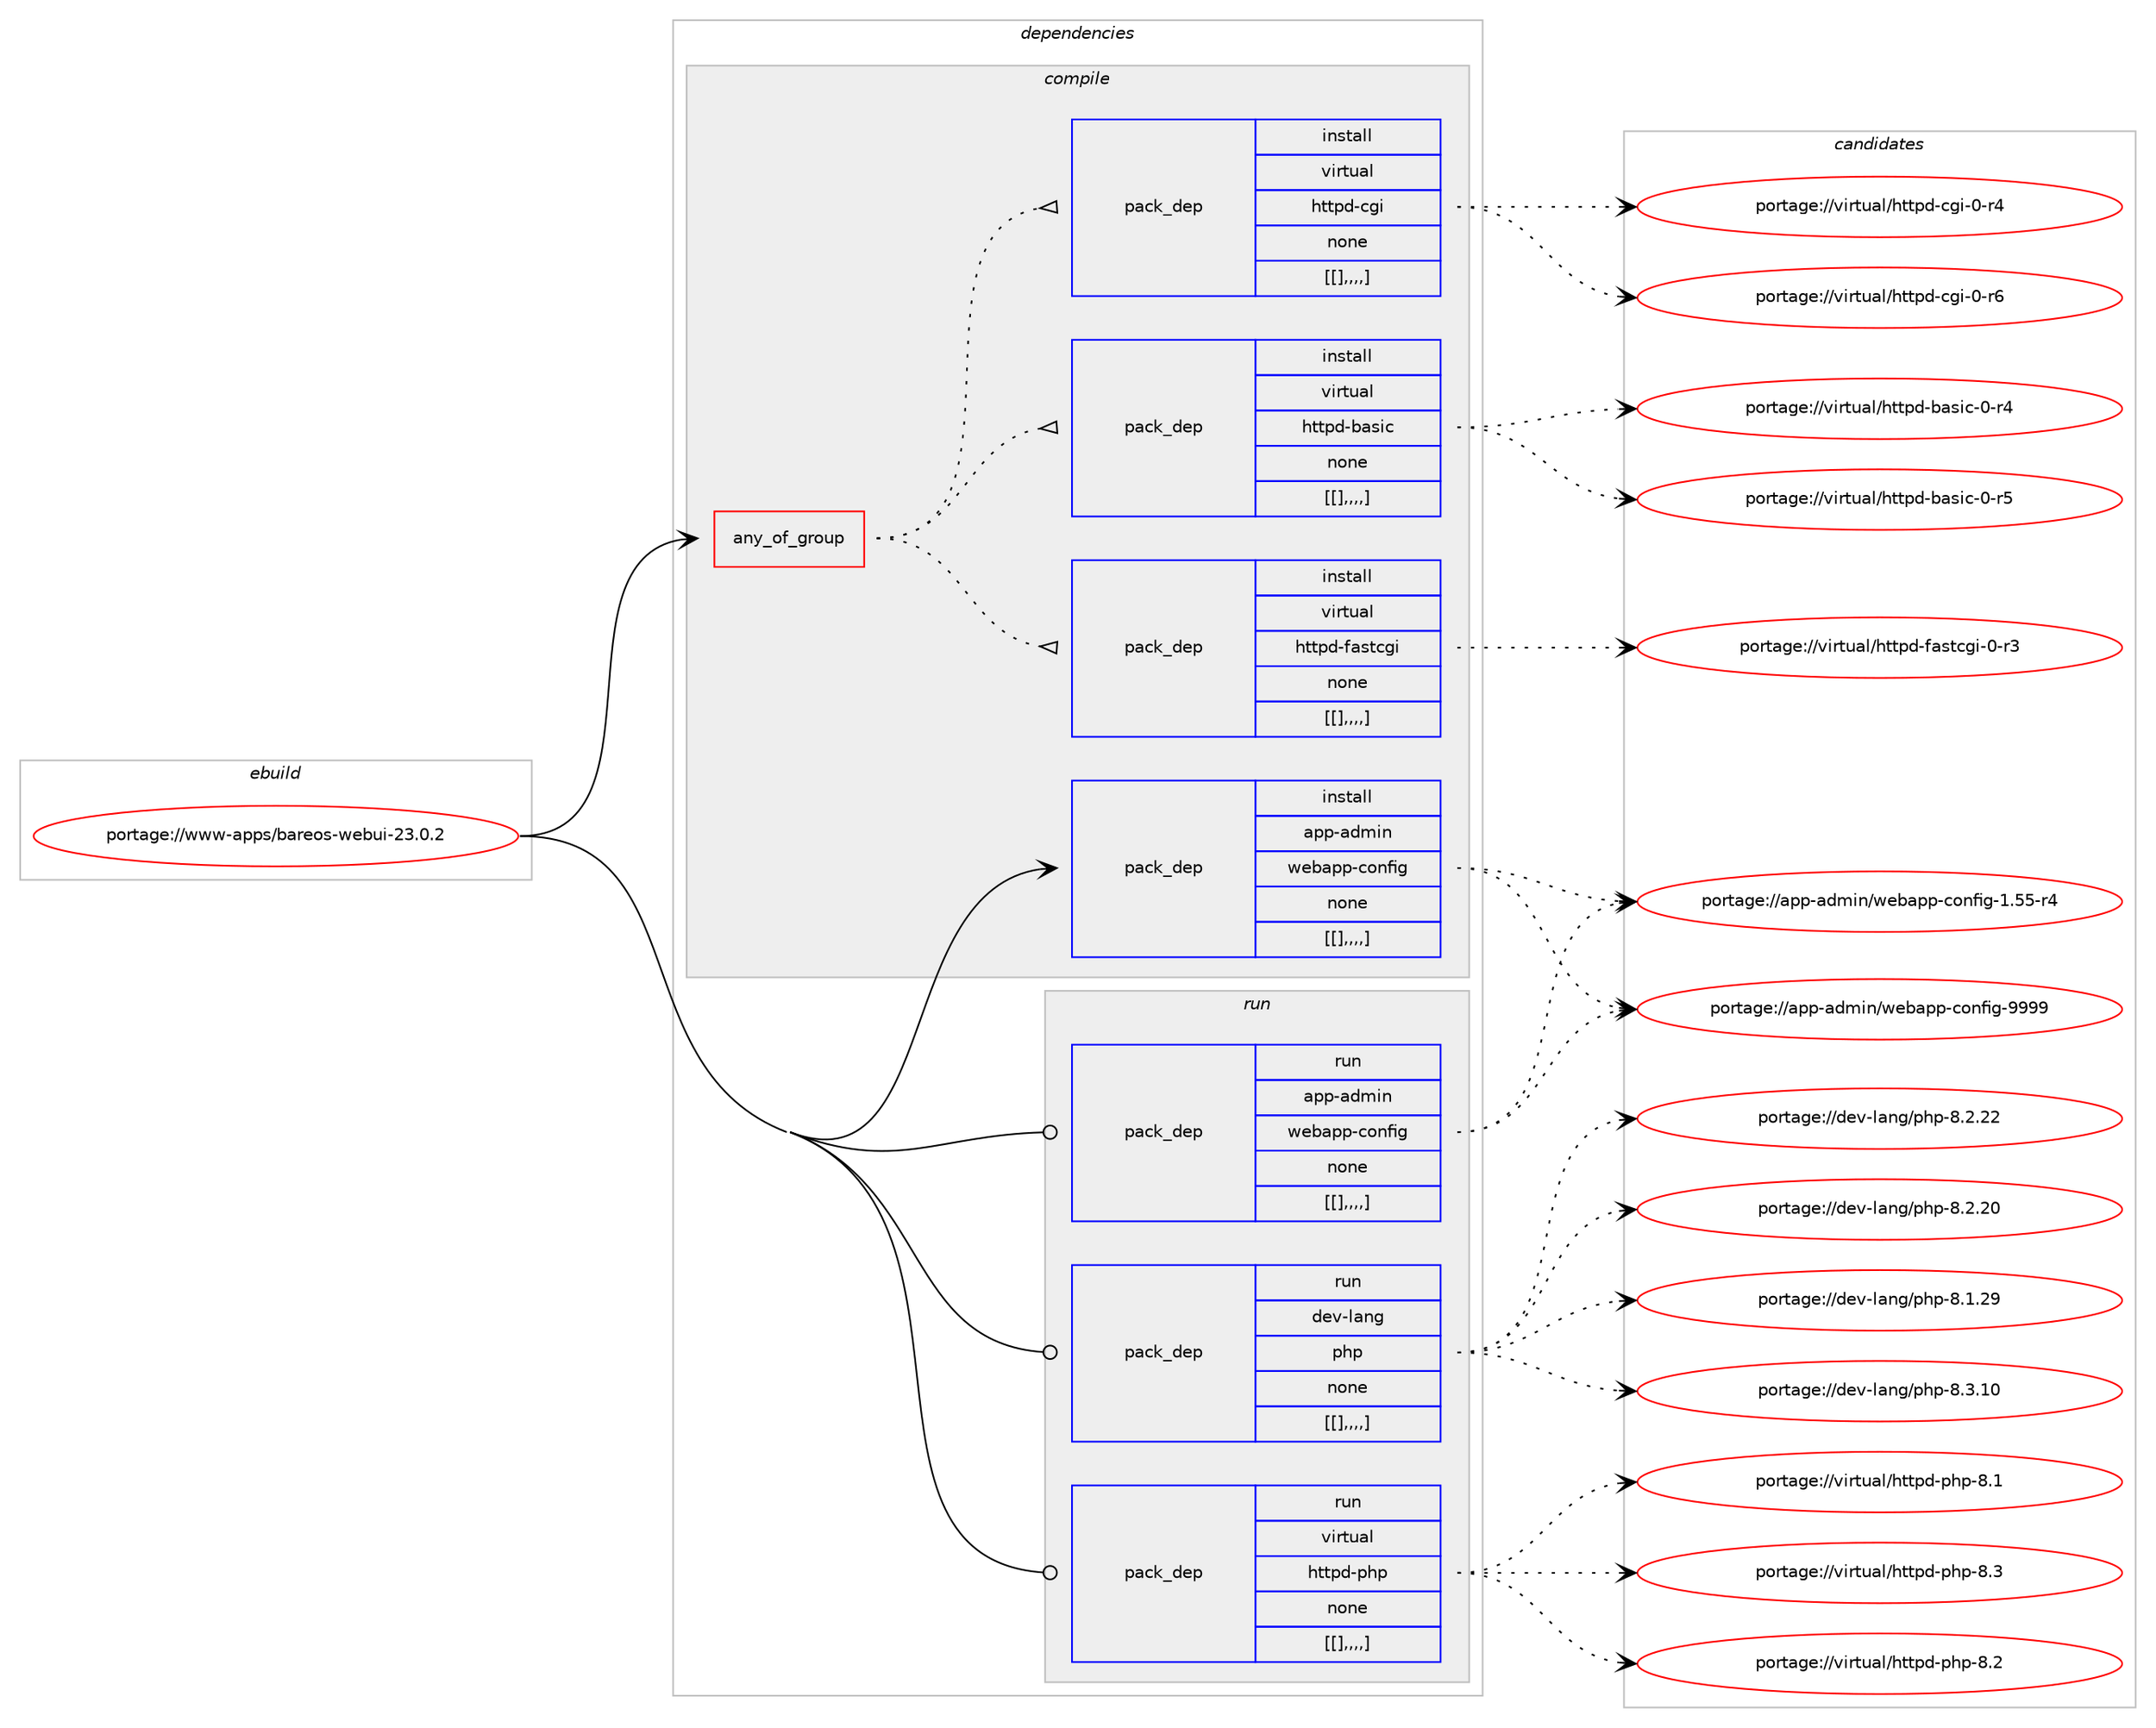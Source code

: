 digraph prolog {

# *************
# Graph options
# *************

newrank=true;
concentrate=true;
compound=true;
graph [rankdir=LR,fontname=Helvetica,fontsize=10,ranksep=1.5];#, ranksep=2.5, nodesep=0.2];
edge  [arrowhead=vee];
node  [fontname=Helvetica,fontsize=10];

# **********
# The ebuild
# **********

subgraph cluster_leftcol {
color=gray;
label=<<i>ebuild</i>>;
id [label="portage://www-apps/bareos-webui-23.0.2", color=red, width=4, href="../www-apps/bareos-webui-23.0.2.svg"];
}

# ****************
# The dependencies
# ****************

subgraph cluster_midcol {
color=gray;
label=<<i>dependencies</i>>;
subgraph cluster_compile {
fillcolor="#eeeeee";
style=filled;
label=<<i>compile</i>>;
subgraph any3168 {
dependency464114 [label=<<TABLE BORDER="0" CELLBORDER="1" CELLSPACING="0" CELLPADDING="4"><TR><TD CELLPADDING="10">any_of_group</TD></TR></TABLE>>, shape=none, color=red];subgraph pack337234 {
dependency464115 [label=<<TABLE BORDER="0" CELLBORDER="1" CELLSPACING="0" CELLPADDING="4" WIDTH="220"><TR><TD ROWSPAN="6" CELLPADDING="30">pack_dep</TD></TR><TR><TD WIDTH="110">install</TD></TR><TR><TD>virtual</TD></TR><TR><TD>httpd-basic</TD></TR><TR><TD>none</TD></TR><TR><TD>[[],,,,]</TD></TR></TABLE>>, shape=none, color=blue];
}
dependency464114:e -> dependency464115:w [weight=20,style="dotted",arrowhead="oinv"];
subgraph pack337235 {
dependency464116 [label=<<TABLE BORDER="0" CELLBORDER="1" CELLSPACING="0" CELLPADDING="4" WIDTH="220"><TR><TD ROWSPAN="6" CELLPADDING="30">pack_dep</TD></TR><TR><TD WIDTH="110">install</TD></TR><TR><TD>virtual</TD></TR><TR><TD>httpd-cgi</TD></TR><TR><TD>none</TD></TR><TR><TD>[[],,,,]</TD></TR></TABLE>>, shape=none, color=blue];
}
dependency464114:e -> dependency464116:w [weight=20,style="dotted",arrowhead="oinv"];
subgraph pack337236 {
dependency464117 [label=<<TABLE BORDER="0" CELLBORDER="1" CELLSPACING="0" CELLPADDING="4" WIDTH="220"><TR><TD ROWSPAN="6" CELLPADDING="30">pack_dep</TD></TR><TR><TD WIDTH="110">install</TD></TR><TR><TD>virtual</TD></TR><TR><TD>httpd-fastcgi</TD></TR><TR><TD>none</TD></TR><TR><TD>[[],,,,]</TD></TR></TABLE>>, shape=none, color=blue];
}
dependency464114:e -> dependency464117:w [weight=20,style="dotted",arrowhead="oinv"];
}
id:e -> dependency464114:w [weight=20,style="solid",arrowhead="vee"];
subgraph pack337237 {
dependency464118 [label=<<TABLE BORDER="0" CELLBORDER="1" CELLSPACING="0" CELLPADDING="4" WIDTH="220"><TR><TD ROWSPAN="6" CELLPADDING="30">pack_dep</TD></TR><TR><TD WIDTH="110">install</TD></TR><TR><TD>app-admin</TD></TR><TR><TD>webapp-config</TD></TR><TR><TD>none</TD></TR><TR><TD>[[],,,,]</TD></TR></TABLE>>, shape=none, color=blue];
}
id:e -> dependency464118:w [weight=20,style="solid",arrowhead="vee"];
}
subgraph cluster_compileandrun {
fillcolor="#eeeeee";
style=filled;
label=<<i>compile and run</i>>;
}
subgraph cluster_run {
fillcolor="#eeeeee";
style=filled;
label=<<i>run</i>>;
subgraph pack337238 {
dependency464119 [label=<<TABLE BORDER="0" CELLBORDER="1" CELLSPACING="0" CELLPADDING="4" WIDTH="220"><TR><TD ROWSPAN="6" CELLPADDING="30">pack_dep</TD></TR><TR><TD WIDTH="110">run</TD></TR><TR><TD>app-admin</TD></TR><TR><TD>webapp-config</TD></TR><TR><TD>none</TD></TR><TR><TD>[[],,,,]</TD></TR></TABLE>>, shape=none, color=blue];
}
id:e -> dependency464119:w [weight=20,style="solid",arrowhead="odot"];
subgraph pack337239 {
dependency464120 [label=<<TABLE BORDER="0" CELLBORDER="1" CELLSPACING="0" CELLPADDING="4" WIDTH="220"><TR><TD ROWSPAN="6" CELLPADDING="30">pack_dep</TD></TR><TR><TD WIDTH="110">run</TD></TR><TR><TD>dev-lang</TD></TR><TR><TD>php</TD></TR><TR><TD>none</TD></TR><TR><TD>[[],,,,]</TD></TR></TABLE>>, shape=none, color=blue];
}
id:e -> dependency464120:w [weight=20,style="solid",arrowhead="odot"];
subgraph pack337240 {
dependency464121 [label=<<TABLE BORDER="0" CELLBORDER="1" CELLSPACING="0" CELLPADDING="4" WIDTH="220"><TR><TD ROWSPAN="6" CELLPADDING="30">pack_dep</TD></TR><TR><TD WIDTH="110">run</TD></TR><TR><TD>virtual</TD></TR><TR><TD>httpd-php</TD></TR><TR><TD>none</TD></TR><TR><TD>[[],,,,]</TD></TR></TABLE>>, shape=none, color=blue];
}
id:e -> dependency464121:w [weight=20,style="solid",arrowhead="odot"];
}
}

# **************
# The candidates
# **************

subgraph cluster_choices {
rank=same;
color=gray;
label=<<i>candidates</i>>;

subgraph choice337234 {
color=black;
nodesep=1;
choice11810511411611797108471041161161121004598971151059945484511453 [label="portage://virtual/httpd-basic-0-r5", color=red, width=4,href="../virtual/httpd-basic-0-r5.svg"];
choice11810511411611797108471041161161121004598971151059945484511452 [label="portage://virtual/httpd-basic-0-r4", color=red, width=4,href="../virtual/httpd-basic-0-r4.svg"];
dependency464115:e -> choice11810511411611797108471041161161121004598971151059945484511453:w [style=dotted,weight="100"];
dependency464115:e -> choice11810511411611797108471041161161121004598971151059945484511452:w [style=dotted,weight="100"];
}
subgraph choice337235 {
color=black;
nodesep=1;
choice1181051141161179710847104116116112100459910310545484511454 [label="portage://virtual/httpd-cgi-0-r6", color=red, width=4,href="../virtual/httpd-cgi-0-r6.svg"];
choice1181051141161179710847104116116112100459910310545484511452 [label="portage://virtual/httpd-cgi-0-r4", color=red, width=4,href="../virtual/httpd-cgi-0-r4.svg"];
dependency464116:e -> choice1181051141161179710847104116116112100459910310545484511454:w [style=dotted,weight="100"];
dependency464116:e -> choice1181051141161179710847104116116112100459910310545484511452:w [style=dotted,weight="100"];
}
subgraph choice337236 {
color=black;
nodesep=1;
choice118105114116117971084710411611611210045102971151169910310545484511451 [label="portage://virtual/httpd-fastcgi-0-r3", color=red, width=4,href="../virtual/httpd-fastcgi-0-r3.svg"];
dependency464117:e -> choice118105114116117971084710411611611210045102971151169910310545484511451:w [style=dotted,weight="100"];
}
subgraph choice337237 {
color=black;
nodesep=1;
choice97112112459710010910511047119101989711211245991111101021051034557575757 [label="portage://app-admin/webapp-config-9999", color=red, width=4,href="../app-admin/webapp-config-9999.svg"];
choice971121124597100109105110471191019897112112459911111010210510345494653534511452 [label="portage://app-admin/webapp-config-1.55-r4", color=red, width=4,href="../app-admin/webapp-config-1.55-r4.svg"];
dependency464118:e -> choice97112112459710010910511047119101989711211245991111101021051034557575757:w [style=dotted,weight="100"];
dependency464118:e -> choice971121124597100109105110471191019897112112459911111010210510345494653534511452:w [style=dotted,weight="100"];
}
subgraph choice337238 {
color=black;
nodesep=1;
choice97112112459710010910511047119101989711211245991111101021051034557575757 [label="portage://app-admin/webapp-config-9999", color=red, width=4,href="../app-admin/webapp-config-9999.svg"];
choice971121124597100109105110471191019897112112459911111010210510345494653534511452 [label="portage://app-admin/webapp-config-1.55-r4", color=red, width=4,href="../app-admin/webapp-config-1.55-r4.svg"];
dependency464119:e -> choice97112112459710010910511047119101989711211245991111101021051034557575757:w [style=dotted,weight="100"];
dependency464119:e -> choice971121124597100109105110471191019897112112459911111010210510345494653534511452:w [style=dotted,weight="100"];
}
subgraph choice337239 {
color=black;
nodesep=1;
choice10010111845108971101034711210411245564651464948 [label="portage://dev-lang/php-8.3.10", color=red, width=4,href="../dev-lang/php-8.3.10.svg"];
choice10010111845108971101034711210411245564650465050 [label="portage://dev-lang/php-8.2.22", color=red, width=4,href="../dev-lang/php-8.2.22.svg"];
choice10010111845108971101034711210411245564650465048 [label="portage://dev-lang/php-8.2.20", color=red, width=4,href="../dev-lang/php-8.2.20.svg"];
choice10010111845108971101034711210411245564649465057 [label="portage://dev-lang/php-8.1.29", color=red, width=4,href="../dev-lang/php-8.1.29.svg"];
dependency464120:e -> choice10010111845108971101034711210411245564651464948:w [style=dotted,weight="100"];
dependency464120:e -> choice10010111845108971101034711210411245564650465050:w [style=dotted,weight="100"];
dependency464120:e -> choice10010111845108971101034711210411245564650465048:w [style=dotted,weight="100"];
dependency464120:e -> choice10010111845108971101034711210411245564649465057:w [style=dotted,weight="100"];
}
subgraph choice337240 {
color=black;
nodesep=1;
choice11810511411611797108471041161161121004511210411245564651 [label="portage://virtual/httpd-php-8.3", color=red, width=4,href="../virtual/httpd-php-8.3.svg"];
choice11810511411611797108471041161161121004511210411245564650 [label="portage://virtual/httpd-php-8.2", color=red, width=4,href="../virtual/httpd-php-8.2.svg"];
choice11810511411611797108471041161161121004511210411245564649 [label="portage://virtual/httpd-php-8.1", color=red, width=4,href="../virtual/httpd-php-8.1.svg"];
dependency464121:e -> choice11810511411611797108471041161161121004511210411245564651:w [style=dotted,weight="100"];
dependency464121:e -> choice11810511411611797108471041161161121004511210411245564650:w [style=dotted,weight="100"];
dependency464121:e -> choice11810511411611797108471041161161121004511210411245564649:w [style=dotted,weight="100"];
}
}

}
